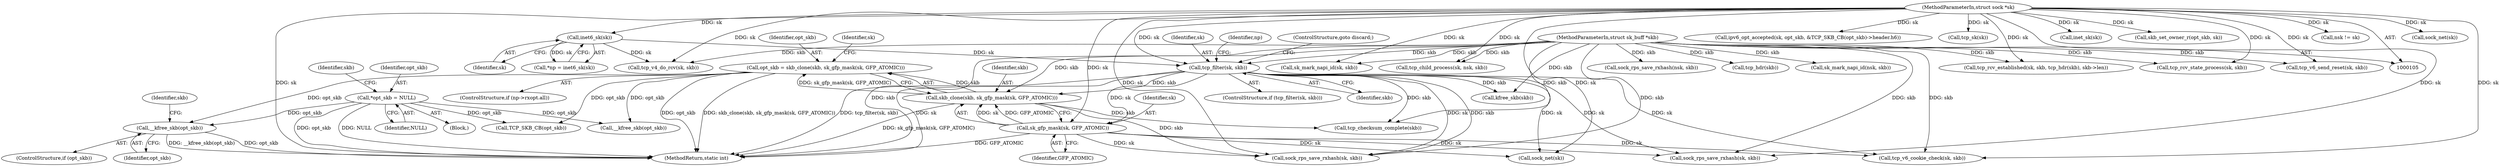 digraph "0_linux_ac6e780070e30e4c35bd395acfe9191e6268bdd3_0@API" {
"1000273" [label="(Call,__kfree_skb(opt_skb))"];
"1000116" [label="(Call,*opt_skb = NULL)"];
"1000141" [label="(Call,opt_skb = skb_clone(skb, sk_gfp_mask(sk, GFP_ATOMIC)))"];
"1000143" [label="(Call,skb_clone(skb, sk_gfp_mask(sk, GFP_ATOMIC)))"];
"1000131" [label="(Call,tcp_filter(sk, skb))"];
"1000112" [label="(Call,inet6_sk(sk))"];
"1000106" [label="(MethodParameterIn,struct sock *sk)"];
"1000107" [label="(MethodParameterIn,struct sk_buff *skb)"];
"1000145" [label="(Call,sk_gfp_mask(sk, GFP_ATOMIC))"];
"1000436" [label="(MethodReturn,static int)"];
"1000234" [label="(Call,sock_rps_save_rxhash(nsk, skb))"];
"1000141" [label="(Call,opt_skb = skb_clone(skb, sk_gfp_mask(sk, GFP_ATOMIC)))"];
"1000151" [label="(Identifier,sk)"];
"1000147" [label="(Identifier,GFP_ATOMIC)"];
"1000253" [label="(Call,sock_rps_save_rxhash(sk, skb))"];
"1000146" [label="(Identifier,sk)"];
"1000273" [label="(Call,__kfree_skb(opt_skb))"];
"1000248" [label="(Call,__kfree_skb(opt_skb))"];
"1000198" [label="(Call,tcp_hdr(skb))"];
"1000122" [label="(Identifier,skb)"];
"1000164" [label="(Call,sk_mark_napi_id(sk, skb))"];
"1000127" [label="(Call,tcp_v4_do_rcv(sk, skb))"];
"1000241" [label="(Call,tcp_child_process(sk, nsk, skb))"];
"1000276" [label="(Identifier,skb)"];
"1000118" [label="(Identifier,NULL)"];
"1000195" [label="(Call,tcp_rcv_established(sk, skb, tcp_hdr(skb), skb->len))"];
"1000396" [label="(Call,ipv6_opt_accepted(sk, opt_skb, &TCP_SKB_CB(opt_skb)->header.h6))"];
"1000112" [label="(Call,inet6_sk(sk))"];
"1000292" [label="(Call,tcp_sk(sk))"];
"1000275" [label="(Call,kfree_skb(skb))"];
"1000257" [label="(Call,tcp_rcv_state_process(sk, skb))"];
"1000107" [label="(MethodParameterIn,struct sk_buff *skb)"];
"1000161" [label="(Call,sock_rps_save_rxhash(sk, skb))"];
"1000143" [label="(Call,skb_clone(skb, sk_gfp_mask(sk, GFP_ATOMIC)))"];
"1000174" [label="(Call,inet_sk(sk))"];
"1000407" [label="(Call,skb_set_owner_r(opt_skb, sk))"];
"1000131" [label="(Call,tcp_filter(sk, skb))"];
"1000110" [label="(Call,*np = inet6_sk(sk))"];
"1000132" [label="(Identifier,sk)"];
"1000267" [label="(Call,tcp_v6_send_reset(sk, skb))"];
"1000106" [label="(MethodParameterIn,struct sock *sk)"];
"1000116" [label="(Call,*opt_skb = NULL)"];
"1000133" [label="(Identifier,skb)"];
"1000222" [label="(Call,tcp_v6_cookie_check(sk, skb))"];
"1000138" [label="(Identifier,np)"];
"1000298" [label="(Call,TCP_SKB_CB(opt_skb))"];
"1000271" [label="(ControlStructure,if (opt_skb))"];
"1000113" [label="(Identifier,sk)"];
"1000134" [label="(ControlStructure,goto discard;)"];
"1000209" [label="(Call,tcp_checksum_complete(skb))"];
"1000237" [label="(Call,sk_mark_napi_id(nsk, skb))"];
"1000145" [label="(Call,sk_gfp_mask(sk, GFP_ATOMIC))"];
"1000230" [label="(Call,nsk != sk)"];
"1000108" [label="(Block,)"];
"1000142" [label="(Identifier,opt_skb)"];
"1000135" [label="(ControlStructure,if (np->rxopt.all))"];
"1000117" [label="(Identifier,opt_skb)"];
"1000281" [label="(Call,sock_net(sk))"];
"1000285" [label="(Call,sock_net(sk))"];
"1000274" [label="(Identifier,opt_skb)"];
"1000144" [label="(Identifier,skb)"];
"1000130" [label="(ControlStructure,if (tcp_filter(sk, skb)))"];
"1000273" -> "1000271"  [label="AST: "];
"1000273" -> "1000274"  [label="CFG: "];
"1000274" -> "1000273"  [label="AST: "];
"1000276" -> "1000273"  [label="CFG: "];
"1000273" -> "1000436"  [label="DDG: opt_skb"];
"1000273" -> "1000436"  [label="DDG: __kfree_skb(opt_skb)"];
"1000116" -> "1000273"  [label="DDG: opt_skb"];
"1000141" -> "1000273"  [label="DDG: opt_skb"];
"1000116" -> "1000108"  [label="AST: "];
"1000116" -> "1000118"  [label="CFG: "];
"1000117" -> "1000116"  [label="AST: "];
"1000118" -> "1000116"  [label="AST: "];
"1000122" -> "1000116"  [label="CFG: "];
"1000116" -> "1000436"  [label="DDG: opt_skb"];
"1000116" -> "1000436"  [label="DDG: NULL"];
"1000116" -> "1000248"  [label="DDG: opt_skb"];
"1000116" -> "1000298"  [label="DDG: opt_skb"];
"1000141" -> "1000135"  [label="AST: "];
"1000141" -> "1000143"  [label="CFG: "];
"1000142" -> "1000141"  [label="AST: "];
"1000143" -> "1000141"  [label="AST: "];
"1000151" -> "1000141"  [label="CFG: "];
"1000141" -> "1000436"  [label="DDG: opt_skb"];
"1000141" -> "1000436"  [label="DDG: skb_clone(skb, sk_gfp_mask(sk, GFP_ATOMIC))"];
"1000143" -> "1000141"  [label="DDG: skb"];
"1000143" -> "1000141"  [label="DDG: sk_gfp_mask(sk, GFP_ATOMIC)"];
"1000141" -> "1000248"  [label="DDG: opt_skb"];
"1000141" -> "1000298"  [label="DDG: opt_skb"];
"1000143" -> "1000145"  [label="CFG: "];
"1000144" -> "1000143"  [label="AST: "];
"1000145" -> "1000143"  [label="AST: "];
"1000143" -> "1000436"  [label="DDG: sk_gfp_mask(sk, GFP_ATOMIC)"];
"1000131" -> "1000143"  [label="DDG: skb"];
"1000107" -> "1000143"  [label="DDG: skb"];
"1000145" -> "1000143"  [label="DDG: sk"];
"1000145" -> "1000143"  [label="DDG: GFP_ATOMIC"];
"1000143" -> "1000161"  [label="DDG: skb"];
"1000143" -> "1000209"  [label="DDG: skb"];
"1000131" -> "1000130"  [label="AST: "];
"1000131" -> "1000133"  [label="CFG: "];
"1000132" -> "1000131"  [label="AST: "];
"1000133" -> "1000131"  [label="AST: "];
"1000134" -> "1000131"  [label="CFG: "];
"1000138" -> "1000131"  [label="CFG: "];
"1000131" -> "1000436"  [label="DDG: sk"];
"1000131" -> "1000436"  [label="DDG: tcp_filter(sk, skb)"];
"1000112" -> "1000131"  [label="DDG: sk"];
"1000106" -> "1000131"  [label="DDG: sk"];
"1000107" -> "1000131"  [label="DDG: skb"];
"1000131" -> "1000145"  [label="DDG: sk"];
"1000131" -> "1000161"  [label="DDG: sk"];
"1000131" -> "1000161"  [label="DDG: skb"];
"1000131" -> "1000209"  [label="DDG: skb"];
"1000131" -> "1000222"  [label="DDG: sk"];
"1000131" -> "1000253"  [label="DDG: sk"];
"1000131" -> "1000275"  [label="DDG: skb"];
"1000131" -> "1000281"  [label="DDG: sk"];
"1000112" -> "1000110"  [label="AST: "];
"1000112" -> "1000113"  [label="CFG: "];
"1000113" -> "1000112"  [label="AST: "];
"1000110" -> "1000112"  [label="CFG: "];
"1000112" -> "1000110"  [label="DDG: sk"];
"1000106" -> "1000112"  [label="DDG: sk"];
"1000112" -> "1000127"  [label="DDG: sk"];
"1000106" -> "1000105"  [label="AST: "];
"1000106" -> "1000436"  [label="DDG: sk"];
"1000106" -> "1000127"  [label="DDG: sk"];
"1000106" -> "1000145"  [label="DDG: sk"];
"1000106" -> "1000161"  [label="DDG: sk"];
"1000106" -> "1000164"  [label="DDG: sk"];
"1000106" -> "1000174"  [label="DDG: sk"];
"1000106" -> "1000195"  [label="DDG: sk"];
"1000106" -> "1000222"  [label="DDG: sk"];
"1000106" -> "1000230"  [label="DDG: sk"];
"1000106" -> "1000241"  [label="DDG: sk"];
"1000106" -> "1000253"  [label="DDG: sk"];
"1000106" -> "1000257"  [label="DDG: sk"];
"1000106" -> "1000267"  [label="DDG: sk"];
"1000106" -> "1000281"  [label="DDG: sk"];
"1000106" -> "1000285"  [label="DDG: sk"];
"1000106" -> "1000292"  [label="DDG: sk"];
"1000106" -> "1000396"  [label="DDG: sk"];
"1000106" -> "1000407"  [label="DDG: sk"];
"1000107" -> "1000105"  [label="AST: "];
"1000107" -> "1000436"  [label="DDG: skb"];
"1000107" -> "1000127"  [label="DDG: skb"];
"1000107" -> "1000161"  [label="DDG: skb"];
"1000107" -> "1000164"  [label="DDG: skb"];
"1000107" -> "1000195"  [label="DDG: skb"];
"1000107" -> "1000198"  [label="DDG: skb"];
"1000107" -> "1000209"  [label="DDG: skb"];
"1000107" -> "1000222"  [label="DDG: skb"];
"1000107" -> "1000234"  [label="DDG: skb"];
"1000107" -> "1000237"  [label="DDG: skb"];
"1000107" -> "1000241"  [label="DDG: skb"];
"1000107" -> "1000253"  [label="DDG: skb"];
"1000107" -> "1000257"  [label="DDG: skb"];
"1000107" -> "1000267"  [label="DDG: skb"];
"1000107" -> "1000275"  [label="DDG: skb"];
"1000145" -> "1000147"  [label="CFG: "];
"1000146" -> "1000145"  [label="AST: "];
"1000147" -> "1000145"  [label="AST: "];
"1000145" -> "1000436"  [label="DDG: GFP_ATOMIC"];
"1000145" -> "1000161"  [label="DDG: sk"];
"1000145" -> "1000222"  [label="DDG: sk"];
"1000145" -> "1000253"  [label="DDG: sk"];
"1000145" -> "1000281"  [label="DDG: sk"];
}
